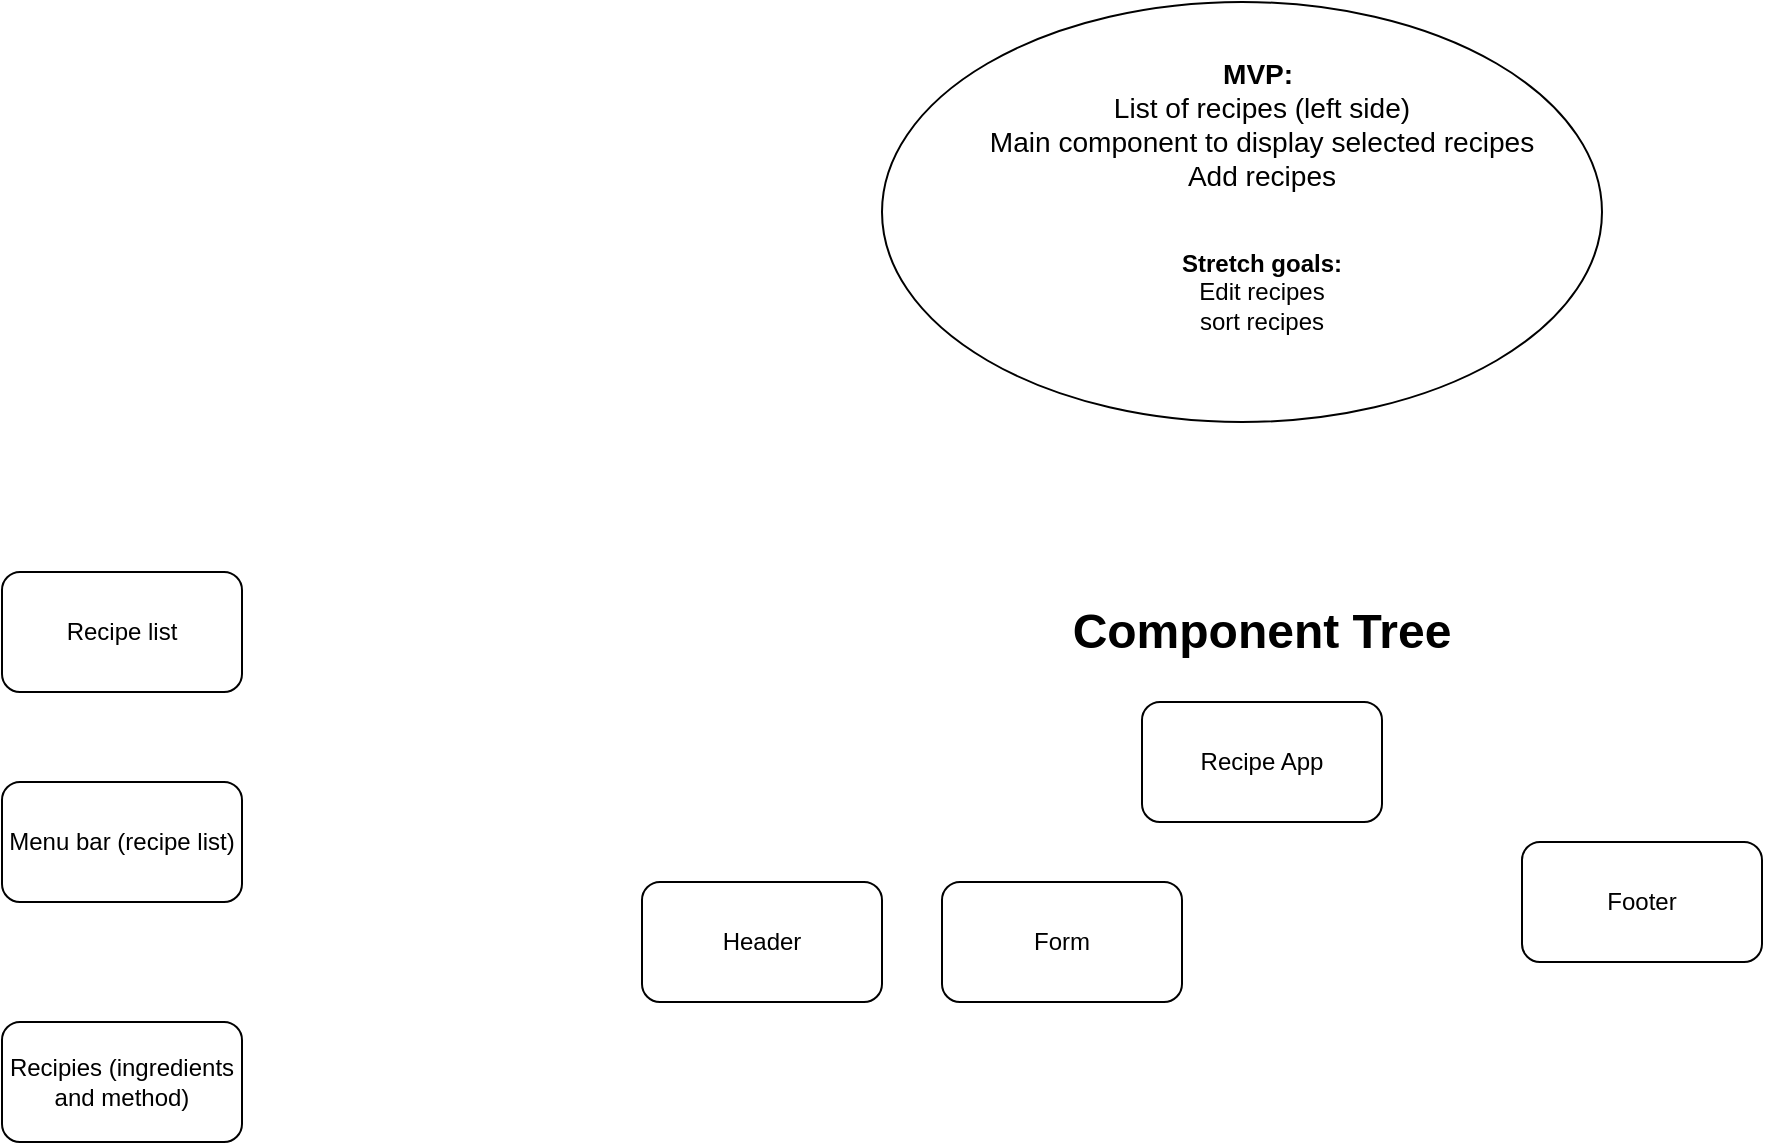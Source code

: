 <mxfile>
    <diagram id="hwPg-LM24VIjOCkEtbRY" name="Page-1">
        <mxGraphModel dx="1414" dy="1890" grid="1" gridSize="10" guides="1" tooltips="1" connect="1" arrows="1" fold="1" page="1" pageScale="1" pageWidth="827" pageHeight="1169" math="0" shadow="0">
            <root>
                <mxCell id="0"/>
                <mxCell id="1" parent="0"/>
                <mxCell id="2" value="Recipe App" style="rounded=1;whiteSpace=wrap;html=1;" vertex="1" parent="1">
                    <mxGeometry x="770" y="270" width="120" height="60" as="geometry"/>
                </mxCell>
                <mxCell id="4" value="" style="ellipse;whiteSpace=wrap;html=1;" vertex="1" parent="1">
                    <mxGeometry x="640" y="-80" width="360" height="210" as="geometry"/>
                </mxCell>
                <mxCell id="5" value="&lt;h3&gt;&lt;b&gt;MVP:&amp;nbsp;&lt;br&gt; &lt;/b&gt;&lt;span style=&quot;font-weight: normal;&quot;&gt;List of recipes (left side)&lt;br&gt;Main component to display selected recipes&lt;br&gt;Add recipes&lt;/span&gt;&lt;/h3&gt;&lt;br&gt;&lt;b&gt;Stretch goals:&lt;/b&gt;&lt;br&gt;Edit recipes&lt;br&gt;sort recipes" style="text;strokeColor=none;align=center;fillColor=none;html=1;verticalAlign=middle;whiteSpace=wrap;rounded=0;" vertex="1" parent="1">
                    <mxGeometry x="690" y="-20" width="280" height="60" as="geometry"/>
                </mxCell>
                <mxCell id="6" value="&lt;h1&gt;Component Tree&lt;/h1&gt;" style="text;strokeColor=none;align=center;fillColor=none;html=1;verticalAlign=middle;whiteSpace=wrap;rounded=0;" vertex="1" parent="1">
                    <mxGeometry x="720" y="220" width="220" height="30" as="geometry"/>
                </mxCell>
                <mxCell id="7" value="Recipe list" style="rounded=1;whiteSpace=wrap;html=1;" vertex="1" parent="1">
                    <mxGeometry x="200" y="205" width="120" height="60" as="geometry"/>
                </mxCell>
                <mxCell id="8" value="Recipies (ingredients and method)" style="rounded=1;whiteSpace=wrap;html=1;" vertex="1" parent="1">
                    <mxGeometry x="200" y="430" width="120" height="60" as="geometry"/>
                </mxCell>
                <mxCell id="9" value="Header" style="rounded=1;whiteSpace=wrap;html=1;" vertex="1" parent="1">
                    <mxGeometry x="520" y="360" width="120" height="60" as="geometry"/>
                </mxCell>
                <mxCell id="10" value="Menu bar (recipe list)" style="rounded=1;whiteSpace=wrap;html=1;" vertex="1" parent="1">
                    <mxGeometry x="200" y="310" width="120" height="60" as="geometry"/>
                </mxCell>
                <mxCell id="13" value="Footer" style="rounded=1;whiteSpace=wrap;html=1;" vertex="1" parent="1">
                    <mxGeometry x="960" y="340" width="120" height="60" as="geometry"/>
                </mxCell>
                <mxCell id="14" value="Form" style="rounded=1;whiteSpace=wrap;html=1;" vertex="1" parent="1">
                    <mxGeometry x="670" y="360" width="120" height="60" as="geometry"/>
                </mxCell>
            </root>
        </mxGraphModel>
    </diagram>
</mxfile>